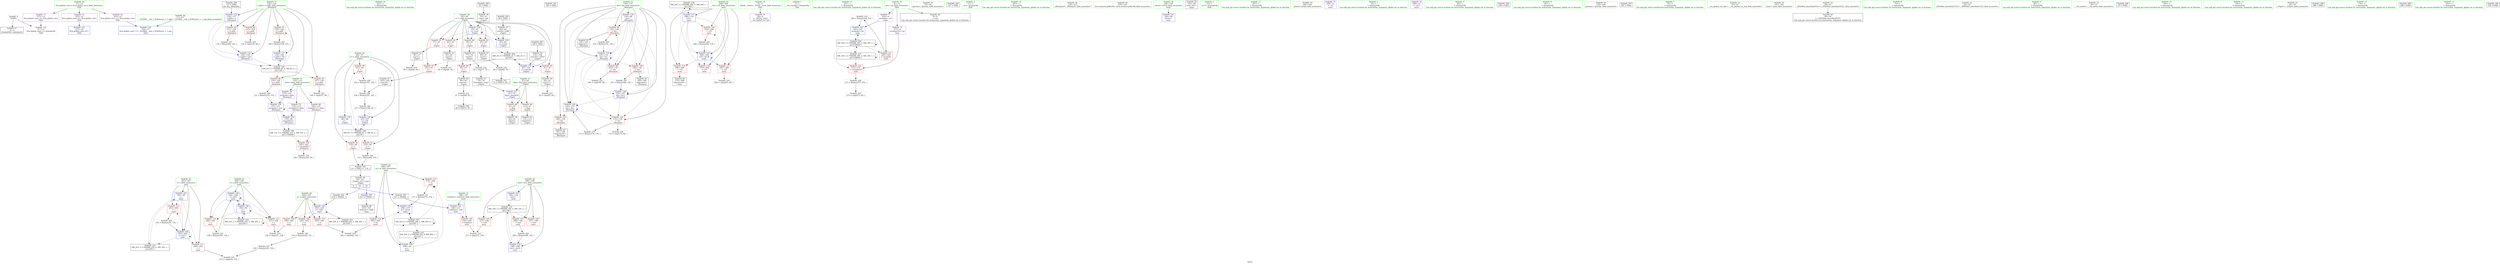digraph "SVFG" {
	label="SVFG";

	Node0x55d2fa0f81d0 [shape=record,color=grey,label="{NodeID: 0\nNullPtr}"];
	Node0x55d2fa0f81d0 -> Node0x55d2fa114cb0[style=solid];
	Node0x55d2fa0f81d0 -> Node0x55d2fa11adb0[style=solid];
	Node0x55d2fa115690 [shape=record,color=red,label="{NodeID: 97\n159\<--128\n\<--x.addr\n_Z6outputi\n}"];
	Node0x55d2fa115690 -> Node0x55d2fa1217c0[style=solid];
	Node0x55d2fa113350 [shape=record,color=green,label="{NodeID: 14\n223\<--1\n\<--dummyObj\nCan only get source location for instruction, argument, global var or function.}"];
	Node0x55d2fa118d90 [shape=record,color=grey,label="{NodeID: 194\n230 = Binary(229, 231, )\n}"];
	Node0x55d2fa118d90 -> Node0x55d2fa118c10[style=solid];
	Node0x55d2fa1151d0 [shape=record,color=red,label="{NodeID: 111\n228\<--202\n\<--i\nmain\n}"];
	Node0x55d2fa1151d0 -> Node0x55d2fa1226c0[style=solid];
	Node0x55d2fa113cb0 [shape=record,color=green,label="{NodeID: 28\n49\<--50\nx\<--x_field_insensitive\n_Z3getv\n}"];
	Node0x55d2fa113cb0 -> Node0x55d2fa1180e0[style=solid];
	Node0x55d2fa113cb0 -> Node0x55d2fa1181b0[style=solid];
	Node0x55d2fa113cb0 -> Node0x55d2fa118280[style=solid];
	Node0x55d2fa113cb0 -> Node0x55d2fa11b120[style=solid];
	Node0x55d2fa113cb0 -> Node0x55d2fa11b1f0[style=solid];
	Node0x55d2fa140e00 [shape=record,color=black,label="{NodeID: 291\n185 = PHI()\n}"];
	Node0x55d2fa121c40 [shape=record,color=grey,label="{NodeID: 208\n102 = Binary(101, 103, )\n}"];
	Node0x55d2fa121c40 -> Node0x55d2fa121940[style=solid];
	Node0x55d2fa11adb0 [shape=record,color=blue, style = dotted,label="{NodeID: 125\n317\<--3\nllvm.global_ctors_2\<--dummyVal\nGlob }"];
	Node0x55d2fa114810 [shape=record,color=green,label="{NodeID: 42\n206\<--207\nm\<--m_field_insensitive\nmain\n}"];
	Node0x55d2fa114810 -> Node0x55d2fa11a5e0[style=solid];
	Node0x55d2fa114810 -> Node0x55d2fa11a670[style=solid];
	Node0x55d2fa114810 -> Node0x55d2fa11c230[style=solid];
	Node0x55d2fa114810 -> Node0x55d2fa11c3d0[style=solid];
	Node0x55d2fa123140 [shape=record,color=grey,label="{NodeID: 222\n164 = cmp(163, 89, )\n}"];
	Node0x55d2fa11b940 [shape=record,color=blue,label="{NodeID: 139\n170\<--89\narrayidx5\<--\n_Z6outputi\n}"];
	Node0x55d2fa11b940 -> Node0x55d2fa12b300[style=dashed];
	Node0x55d2fa1164b0 [shape=record,color=black,label="{NodeID: 56\n82\<--81\ntobool\<--\n_Z3getv\n}"];
	Node0x55d2fa12d100 [shape=record,color=black,label="{NodeID: 236\nMR_28V_2 = PHI(MR_28V_4, MR_28V_1, )\npts\{209 \}\n}"];
	Node0x55d2fa12d100 -> Node0x55d2fa11c300[style=dashed];
	Node0x55d2fa11c4a0 [shape=record,color=blue,label="{NodeID: 153\n208\<--294\ni14\<--inc28\nmain\n}"];
	Node0x55d2fa11c4a0 -> Node0x55d2fa11a700[style=dashed];
	Node0x55d2fa11c4a0 -> Node0x55d2fa11a7d0[style=dashed];
	Node0x55d2fa11c4a0 -> Node0x55d2fa11a8a0[style=dashed];
	Node0x55d2fa11c4a0 -> Node0x55d2fa11a970[style=dashed];
	Node0x55d2fa11c4a0 -> Node0x55d2fa11c4a0[style=dashed];
	Node0x55d2fa11c4a0 -> Node0x55d2fa12d100[style=dashed];
	Node0x55d2fa117010 [shape=record,color=purple,label="{NodeID: 70\n26\<--4\n\<--_ZStL8__ioinit\n__cxx_global_var_init\n}"];
	Node0x55d2fa117c00 [shape=record,color=red,label="{NodeID: 84\n76\<--45\n\<--c\n_Z3getv\n}"];
	Node0x55d2fa117c00 -> Node0x55d2fa116310[style=solid];
	Node0x55d2fa0f8d10 [shape=record,color=green,label="{NodeID: 1\n7\<--1\n__dso_handle\<--dummyObj\nGlob }"];
	Node0x55d2fa115760 [shape=record,color=red,label="{NodeID: 98\n152\<--130\n\<--len\n_Z6outputi\n}"];
	Node0x55d2fa115760 -> Node0x55d2fa116c00[style=solid];
	Node0x55d2fa115760 -> Node0x55d2fa121040[style=solid];
	Node0x55d2fa1133e0 [shape=record,color=green,label="{NodeID: 15\n231\<--1\n\<--dummyObj\nCan only get source location for instruction, argument, global var or function.}"];
	Node0x55d2fa118f10 [shape=record,color=grey,label="{NodeID: 195\n245 = Binary(244, 154, )\n}"];
	Node0x55d2fa118f10 -> Node0x55d2fa11bfc0[style=solid];
	Node0x55d2fa1152a0 [shape=record,color=red,label="{NodeID: 112\n253\<--202\n\<--i\nmain\n}"];
	Node0x55d2fa1152a0 -> Node0x55d2fa1214c0[style=solid];
	Node0x55d2fa113d80 [shape=record,color=green,label="{NodeID: 29\n53\<--54\ngetchar\<--getchar_field_insensitive\n}"];
	Node0x55d2fa140f00 [shape=record,color=black,label="{NodeID: 292\n187 = PHI()\n}"];
	Node0x55d2fa121dc0 [shape=record,color=grey,label="{NodeID: 209\n273 = Binary(272, 154, )\n}"];
	Node0x55d2fa121dc0 -> Node0x55d2fa1232c0[style=solid];
	Node0x55d2fa11aeb0 [shape=record,color=blue,label="{NodeID: 126\n45\<--55\nc\<--conv\n_Z3getv\n}"];
	Node0x55d2fa11aeb0 -> Node0x55d2fa117990[style=dashed];
	Node0x55d2fa11aeb0 -> Node0x55d2fa117a60[style=dashed];
	Node0x55d2fa11aeb0 -> Node0x55d2fa117b30[style=dashed];
	Node0x55d2fa11aeb0 -> Node0x55d2fa117c00[style=dashed];
	Node0x55d2fa11aeb0 -> Node0x55d2fa11aeb0[style=dashed];
	Node0x55d2fa11aeb0 -> Node0x55d2fa11b050[style=dashed];
	Node0x55d2fa11aeb0 -> Node0x55d2fa131600[style=dashed];
	Node0x55d2fa1148e0 [shape=record,color=green,label="{NodeID: 43\n208\<--209\ni14\<--i14_field_insensitive\nmain\n}"];
	Node0x55d2fa1148e0 -> Node0x55d2fa11a700[style=solid];
	Node0x55d2fa1148e0 -> Node0x55d2fa11a7d0[style=solid];
	Node0x55d2fa1148e0 -> Node0x55d2fa11a8a0[style=solid];
	Node0x55d2fa1148e0 -> Node0x55d2fa11a970[style=solid];
	Node0x55d2fa1148e0 -> Node0x55d2fa11c300[style=solid];
	Node0x55d2fa1148e0 -> Node0x55d2fa11c4a0[style=solid];
	Node0x55d2fa1232c0 [shape=record,color=grey,label="{NodeID: 223\n274 = cmp(273, 89, )\n}"];
	Node0x55d2fa11ba10 [shape=record,color=blue,label="{NodeID: 140\n130\<--175\nlen\<--dec\n_Z6outputi\n}"];
	Node0x55d2fa11ba10 -> Node0x55d2fa1159d0[style=dashed];
	Node0x55d2fa11ba10 -> Node0x55d2fa115aa0[style=dashed];
	Node0x55d2fa11ba10 -> Node0x55d2fa11ba10[style=dashed];
	Node0x55d2fa116580 [shape=record,color=black,label="{NodeID: 57\n85\<--84\nconv9\<--call8\n_Z3getv\n}"];
	Node0x55d2fa116580 -> Node0x55d2fa11b050[style=solid];
	Node0x55d2fa12d600 [shape=record,color=black,label="{NodeID: 237\nMR_30V_2 = PHI(MR_30V_3, MR_30V_1, )\npts\{100000 \}\n}"];
	Node0x55d2fa12d600 -> Node0x55d2fa11ab10[style=dashed];
	Node0x55d2fa12d600 -> Node0x55d2fa12d600[style=dashed];
	Node0x55d2fa12d600 -> Node0x55d2fa130300[style=dashed];
	Node0x55d2fa11c570 [shape=record,color=blue,label="{NodeID: 154\n198\<--299\ntest\<--inc31\nmain\n}"];
	Node0x55d2fa11c570 -> Node0x55d2fa12b800[style=dashed];
	Node0x55d2fa1170e0 [shape=record,color=purple,label="{NodeID: 71\n243\<--8\narrayidx\<--cnt\nmain\n}"];
	Node0x55d2fa1170e0 -> Node0x55d2fa11aa40[style=solid];
	Node0x55d2fa1170e0 -> Node0x55d2fa11bfc0[style=solid];
	Node0x55d2fa117cd0 [shape=record,color=red,label="{NodeID: 85\n91\<--45\n\<--c\n_Z3getv\n}"];
	Node0x55d2fa117cd0 -> Node0x55d2fa116720[style=solid];
	Node0x55d2fa0f8370 [shape=record,color=green,label="{NodeID: 2\n11\<--1\n.str\<--dummyObj\nGlob }"];
	Node0x55d2fa115830 [shape=record,color=red,label="{NodeID: 99\n163\<--130\n\<--len\n_Z6outputi\n}"];
	Node0x55d2fa115830 -> Node0x55d2fa123140[style=solid];
	Node0x55d2fa113470 [shape=record,color=green,label="{NodeID: 16\n267\<--1\n\<--dummyObj\nCan only get source location for instruction, argument, global var or function.}"];
	Node0x55d2fa119090 [shape=record,color=grey,label="{NodeID: 196\n117 = Binary(89, 116, )\n}"];
	Node0x55d2fa119090 -> Node0x55d2fa11e900[style=solid];
	Node0x55d2fa115370 [shape=record,color=red,label="{NodeID: 113\n237\<--204\n\<--j\nmain\n}"];
	Node0x55d2fa115370 -> Node0x55d2fa122540[style=solid];
	Node0x55d2fa113e50 [shape=record,color=green,label="{NodeID: 30\n124\<--125\n_Z6outputi\<--_Z6outputi_field_insensitive\n}"];
	Node0x55d2fa141000 [shape=record,color=black,label="{NodeID: 293\n211 = PHI(44, )\n}"];
	Node0x55d2fa141000 -> Node0x55d2fa11bbb0[style=solid];
	Node0x55d2fa121f40 [shape=record,color=grey,label="{NodeID: 210\n175 = Binary(174, 176, )\n}"];
	Node0x55d2fa121f40 -> Node0x55d2fa11ba10[style=solid];
	Node0x55d2fa11af80 [shape=record,color=blue,label="{NodeID: 127\n47\<--79\nflag\<--frombool\n_Z3getv\n}"];
	Node0x55d2fa11af80 -> Node0x55d2fa117f40[style=dashed];
	Node0x55d2fa11af80 -> Node0x55d2fa118010[style=dashed];
	Node0x55d2fa1149b0 [shape=record,color=green,label="{NodeID: 44\n224\<--225\nllvm.memset.p0i8.i64\<--llvm.memset.p0i8.i64_field_insensitive\n}"];
	Node0x55d2fa123440 [shape=record,color=grey,label="{NodeID: 224\n78 = cmp(77, 70, )\n}"];
	Node0x55d2fa123440 -> Node0x55d2fa1163e0[style=solid];
	Node0x55d2fa11bae0 [shape=record,color=blue,label="{NodeID: 141\n194\<--89\nretval\<--\nmain\n}"];
	Node0x55d2fa116650 [shape=record,color=black,label="{NodeID: 58\n193\<--89\nmain_ret\<--\nmain\n}"];
	Node0x55d2fa1171b0 [shape=record,color=purple,label="{NodeID: 72\n271\<--8\narrayidx19\<--cnt\nmain\n}"];
	Node0x55d2fa1171b0 -> Node0x55d2fa11ab10[style=solid];
	Node0x55d2fa117da0 [shape=record,color=red,label="{NodeID: 86\n95\<--45\n\<--c\n_Z3getv\n}"];
	Node0x55d2fa117da0 -> Node0x55d2fa1167f0[style=solid];
	Node0x55d2fa0f8590 [shape=record,color=green,label="{NodeID: 3\n13\<--1\n.str.1\<--dummyObj\nGlob }"];
	Node0x55d2fa115900 [shape=record,color=red,label="{NodeID: 100\n166\<--130\n\<--len\n_Z6outputi\n}"];
	Node0x55d2fa115900 -> Node0x55d2fa116cd0[style=solid];
	Node0x55d2fa115900 -> Node0x55d2fa121ac0[style=solid];
	Node0x55d2fa113500 [shape=record,color=green,label="{NodeID: 17\n287\<--1\n\<--dummyObj\nCan only get source location for instruction, argument, global var or function.}"];
	Node0x55d2fa119210 [shape=record,color=grey,label="{NodeID: 197\n142 = Binary(89, 141, )\n}"];
	Node0x55d2fa119210 -> Node0x55d2fa11b460[style=solid];
	Node0x55d2fa115440 [shape=record,color=red,label="{NodeID: 114\n248\<--204\n\<--j\nmain\n}"];
	Node0x55d2fa115440 -> Node0x55d2fa1211c0[style=solid];
	Node0x55d2fa113f20 [shape=record,color=green,label="{NodeID: 31\n128\<--129\nx.addr\<--x.addr_field_insensitive\n_Z6outputi\n}"];
	Node0x55d2fa113f20 -> Node0x55d2fa118350[style=solid];
	Node0x55d2fa113f20 -> Node0x55d2fa118420[style=solid];
	Node0x55d2fa113f20 -> Node0x55d2fa1184f0[style=solid];
	Node0x55d2fa113f20 -> Node0x55d2fa1155c0[style=solid];
	Node0x55d2fa113f20 -> Node0x55d2fa115690[style=solid];
	Node0x55d2fa113f20 -> Node0x55d2fa11b390[style=solid];
	Node0x55d2fa113f20 -> Node0x55d2fa11b460[style=solid];
	Node0x55d2fa113f20 -> Node0x55d2fa11b7a0[style=solid];
	Node0x55d2fa1411f0 [shape=record,color=black,label="{NodeID: 294\n219 = PHI(44, )\n}"];
	Node0x55d2fa1411f0 -> Node0x55d2fa11bd50[style=solid];
	Node0x55d2fa1220c0 [shape=record,color=grey,label="{NodeID: 211\n277 = Binary(276, 154, )\n}"];
	Node0x55d2fa1220c0 -> Node0x55d2fa11c3d0[style=solid];
	Node0x55d2fa11b050 [shape=record,color=blue,label="{NodeID: 128\n45\<--85\nc\<--conv9\n_Z3getv\n}"];
	Node0x55d2fa11b050 -> Node0x55d2fa131600[style=dashed];
	Node0x55d2fa114ab0 [shape=record,color=green,label="{NodeID: 45\n260\<--261\nprintf\<--printf_field_insensitive\n}"];
	Node0x55d2fa1235c0 [shape=record,color=grey,label="{NodeID: 225\n69 = cmp(68, 70, )\n}"];
	Node0x55d2fa1235c0 -> Node0x55d2fa11eea0[style=solid];
	Node0x55d2fa11bbb0 [shape=record,color=blue,label="{NodeID: 142\n196\<--211\ntotaltest\<--call\nmain\n}"];
	Node0x55d2fa11bbb0 -> Node0x55d2fa115c40[style=dashed];
	Node0x55d2fa116720 [shape=record,color=black,label="{NodeID: 59\n92\<--91\nconv11\<--\n_Z3getv\n}"];
	Node0x55d2fa116720 -> Node0x55d2fa1238c0[style=solid];
	Node0x55d2fa117280 [shape=record,color=purple,label="{NodeID: 73\n258\<--11\n\<--.str\nmain\n}"];
	Node0x55d2fa132a00 [shape=record,color=black,label="{NodeID: 253\nMR_26V_6 = PHI(MR_26V_5, MR_26V_4, )\npts\{207 \}\n}"];
	Node0x55d2fa132a00 -> Node0x55d2fa11a5e0[style=dashed];
	Node0x55d2fa132a00 -> Node0x55d2fa11c3d0[style=dashed];
	Node0x55d2fa132a00 -> Node0x55d2fa12cc00[style=dashed];
	Node0x55d2fa132a00 -> Node0x55d2fa132a00[style=dashed];
	Node0x55d2fa117e70 [shape=record,color=red,label="{NodeID: 87\n104\<--45\n\<--c\n_Z3getv\n}"];
	Node0x55d2fa117e70 -> Node0x55d2fa1168c0[style=solid];
	Node0x55d2fa10c010 [shape=record,color=green,label="{NodeID: 4\n16\<--1\n\<--dummyObj\nCan only get source location for instruction, argument, global var or function.}"];
	Node0x55d2fa1159d0 [shape=record,color=red,label="{NodeID: 101\n174\<--130\n\<--len\n_Z6outputi\n}"];
	Node0x55d2fa1159d0 -> Node0x55d2fa121f40[style=solid];
	Node0x55d2fa1159d0 -> Node0x55d2fa123740[style=solid];
	Node0x55d2fa113590 [shape=record,color=green,label="{NodeID: 18\n4\<--6\n_ZStL8__ioinit\<--_ZStL8__ioinit_field_insensitive\nGlob }"];
	Node0x55d2fa113590 -> Node0x55d2fa117010[style=solid];
	Node0x55d2fa119390 [shape=record,color=grey,label="{NodeID: 198\n107 = Binary(106, 60, )\n}"];
	Node0x55d2fa119390 -> Node0x55d2fa11b1f0[style=solid];
	Node0x55d2fa11a5e0 [shape=record,color=red,label="{NodeID: 115\n276\<--206\n\<--m\nmain\n}"];
	Node0x55d2fa11a5e0 -> Node0x55d2fa1220c0[style=solid];
	Node0x55d2fa113ff0 [shape=record,color=green,label="{NodeID: 32\n130\<--131\nlen\<--len_field_insensitive\n_Z6outputi\n}"];
	Node0x55d2fa113ff0 -> Node0x55d2fa115760[style=solid];
	Node0x55d2fa113ff0 -> Node0x55d2fa115830[style=solid];
	Node0x55d2fa113ff0 -> Node0x55d2fa115900[style=solid];
	Node0x55d2fa113ff0 -> Node0x55d2fa1159d0[style=solid];
	Node0x55d2fa113ff0 -> Node0x55d2fa115aa0[style=solid];
	Node0x55d2fa113ff0 -> Node0x55d2fa11b530[style=solid];
	Node0x55d2fa113ff0 -> Node0x55d2fa11b600[style=solid];
	Node0x55d2fa113ff0 -> Node0x55d2fa11b870[style=solid];
	Node0x55d2fa113ff0 -> Node0x55d2fa11ba10[style=solid];
	Node0x55d2fa1412f0 [shape=record,color=black,label="{NodeID: 295\n241 = PHI(44, )\n}"];
	Node0x55d2fa1412f0 -> Node0x55d2fa116e70[style=solid];
	Node0x55d2fa122240 [shape=record,color=grey,label="{NodeID: 212\n97 = cmp(96, 65, )\n}"];
	Node0x55d2fa122240 -> Node0x55d2fa11e360[style=solid];
	Node0x55d2fa11b120 [shape=record,color=blue,label="{NodeID: 129\n49\<--89\nx\<--\n_Z3getv\n}"];
	Node0x55d2fa11b120 -> Node0x55d2fa131100[style=dashed];
	Node0x55d2fa114bb0 [shape=record,color=green,label="{NodeID: 46\n17\<--311\n_GLOBAL__sub_I_ACMonster_1_1.cpp\<--_GLOBAL__sub_I_ACMonster_1_1.cpp_field_insensitive\n}"];
	Node0x55d2fa114bb0 -> Node0x55d2fa11acb0[style=solid];
	Node0x55d2fa123740 [shape=record,color=grey,label="{NodeID: 226\n178 = cmp(174, 89, )\n}"];
	Node0x55d2fa11bc80 [shape=record,color=blue,label="{NodeID: 143\n198\<--154\ntest\<--\nmain\n}"];
	Node0x55d2fa11bc80 -> Node0x55d2fa12b800[style=dashed];
	Node0x55d2fa1167f0 [shape=record,color=black,label="{NodeID: 60\n96\<--95\nconv14\<--\n_Z3getv\n}"];
	Node0x55d2fa1167f0 -> Node0x55d2fa122240[style=solid];
	Node0x55d2fa117350 [shape=record,color=purple,label="{NodeID: 74\n280\<--13\n\<--.str.1\nmain\n}"];
	Node0x55d2fa117f40 [shape=record,color=red,label="{NodeID: 88\n81\<--47\n\<--flag\n_Z3getv\n}"];
	Node0x55d2fa117f40 -> Node0x55d2fa1164b0[style=solid];
	Node0x55d2fa10c0a0 [shape=record,color=green,label="{NodeID: 5\n60\<--1\n\<--dummyObj\nCan only get source location for instruction, argument, global var or function.}"];
	Node0x55d2fa115aa0 [shape=record,color=red,label="{NodeID: 102\n180\<--130\n\<--len\n_Z6outputi\n}"];
	Node0x55d2fa115aa0 -> Node0x55d2fa116da0[style=solid];
	Node0x55d2fa113620 [shape=record,color=green,label="{NodeID: 19\n8\<--10\ncnt\<--cnt_field_insensitive\nGlob }"];
	Node0x55d2fa113620 -> Node0x55d2fa115dd0[style=solid];
	Node0x55d2fa113620 -> Node0x55d2fa1170e0[style=solid];
	Node0x55d2fa113620 -> Node0x55d2fa1171b0[style=solid];
	Node0x55d2fa119510 [shape=record,color=grey,label="{NodeID: 199\n151 = Binary(150, 103, )\n}"];
	Node0x55d2fa119510 -> Node0x55d2fa11b6d0[style=solid];
	Node0x55d2fa11a670 [shape=record,color=red,label="{NodeID: 116\n282\<--206\n\<--m\nmain\n}"];
	Node0x55d2fa11a670 -> Node0x55d2fa122cc0[style=solid];
	Node0x55d2fa1140c0 [shape=record,color=green,label="{NodeID: 33\n132\<--133\ndata\<--data_field_insensitive\n_Z6outputi\n}"];
	Node0x55d2fa1140c0 -> Node0x55d2fa117720[style=solid];
	Node0x55d2fa1140c0 -> Node0x55d2fa1177f0[style=solid];
	Node0x55d2fa1140c0 -> Node0x55d2fa1178c0[style=solid];
	Node0x55d2fa1413f0 [shape=record,color=black,label="{NodeID: 296\n259 = PHI()\n}"];
	Node0x55d2fa1223c0 [shape=record,color=grey,label="{NodeID: 213\n217 = cmp(215, 216, )\n}"];
	Node0x55d2fa11b1f0 [shape=record,color=blue,label="{NodeID: 130\n49\<--107\nx\<--sub\n_Z3getv\n}"];
	Node0x55d2fa11b1f0 -> Node0x55d2fa131100[style=dashed];
	Node0x55d2fa114cb0 [shape=record,color=black,label="{NodeID: 47\n2\<--3\ndummyVal\<--dummyVal\n}"];
	Node0x55d2fa1238c0 [shape=record,color=grey,label="{NodeID: 227\n93 = cmp(92, 60, )\n}"];
	Node0x55d2fa11bd50 [shape=record,color=blue,label="{NodeID: 144\n200\<--219\nn\<--call1\nmain\n}"];
	Node0x55d2fa11bd50 -> Node0x55d2fa114f60[style=dashed];
	Node0x55d2fa11bd50 -> Node0x55d2fa115030[style=dashed];
	Node0x55d2fa11bd50 -> Node0x55d2fa115100[style=dashed];
	Node0x55d2fa11bd50 -> Node0x55d2fa12bd00[style=dashed];
	Node0x55d2fa1168c0 [shape=record,color=black,label="{NodeID: 61\n105\<--104\nconv18\<--\n_Z3getv\n}"];
	Node0x55d2fa1168c0 -> Node0x55d2fa121940[style=solid];
	Node0x55d2fa12ea00 [shape=record,color=black,label="{NodeID: 241\nMR_8V_5 = PHI(MR_8V_6, MR_8V_4, )\npts\{129 \}\n}"];
	Node0x55d2fa12ea00 -> Node0x55d2fa1184f0[style=dashed];
	Node0x55d2fa12ea00 -> Node0x55d2fa1155c0[style=dashed];
	Node0x55d2fa12ea00 -> Node0x55d2fa115690[style=dashed];
	Node0x55d2fa12ea00 -> Node0x55d2fa11b7a0[style=dashed];
	Node0x55d2fa117420 [shape=record,color=purple,label="{NodeID: 75\n315\<--15\nllvm.global_ctors_0\<--llvm.global_ctors\nGlob }"];
	Node0x55d2fa117420 -> Node0x55d2fa11abe0[style=solid];
	Node0x55d2fa118010 [shape=record,color=red,label="{NodeID: 89\n113\<--47\n\<--flag\n_Z3getv\n}"];
	Node0x55d2fa118010 -> Node0x55d2fa116a60[style=solid];
	Node0x55d2fa10cfa0 [shape=record,color=green,label="{NodeID: 6\n65\<--1\n\<--dummyObj\nCan only get source location for instruction, argument, global var or function.}"];
	Node0x55d2fa115b70 [shape=record,color=red,label="{NodeID: 103\n183\<--182\n\<--arrayidx11\n_Z6outputi\n}"];
	Node0x55d2fa115b70 -> Node0x55d2fa118a90[style=solid];
	Node0x55d2fa1136b0 [shape=record,color=green,label="{NodeID: 20\n15\<--19\nllvm.global_ctors\<--llvm.global_ctors_field_insensitive\nGlob }"];
	Node0x55d2fa1136b0 -> Node0x55d2fa117420[style=solid];
	Node0x55d2fa1136b0 -> Node0x55d2fa117520[style=solid];
	Node0x55d2fa1136b0 -> Node0x55d2fa117620[style=solid];
	Node0x55d2fa121040 [shape=record,color=grey,label="{NodeID: 200\n153 = Binary(152, 154, )\n}"];
	Node0x55d2fa121040 -> Node0x55d2fa11b600[style=solid];
	Node0x55d2fa11a700 [shape=record,color=red,label="{NodeID: 117\n265\<--208\n\<--i14\nmain\n}"];
	Node0x55d2fa11a700 -> Node0x55d2fa122e40[style=solid];
	Node0x55d2fa114190 [shape=record,color=green,label="{NodeID: 34\n139\<--140\nputchar\<--putchar_field_insensitive\n}"];
	Node0x55d2fa1414c0 [shape=record,color=black,label="{NodeID: 297\n281 = PHI()\n}"];
	Node0x55d2fa122540 [shape=record,color=grey,label="{NodeID: 214\n239 = cmp(237, 238, )\n}"];
	Node0x55d2fa11b2c0 [shape=record,color=blue,label="{NodeID: 131\n45\<--110\nc\<--conv20\n_Z3getv\n}"];
	Node0x55d2fa11b2c0 -> Node0x55d2fa131600[style=dashed];
	Node0x55d2fa115dd0 [shape=record,color=black,label="{NodeID: 48\n9\<--8\n\<--cnt\nCan only get source location for instruction, argument, global var or function.}"];
	Node0x55d2fa11be20 [shape=record,color=blue,label="{NodeID: 145\n202\<--89\ni\<--\nmain\n}"];
	Node0x55d2fa11be20 -> Node0x55d2fa1151d0[style=dashed];
	Node0x55d2fa11be20 -> Node0x55d2fa1152a0[style=dashed];
	Node0x55d2fa11be20 -> Node0x55d2fa11c160[style=dashed];
	Node0x55d2fa11be20 -> Node0x55d2fa12c200[style=dashed];
	Node0x55d2fa116990 [shape=record,color=black,label="{NodeID: 62\n110\<--109\nconv20\<--call19\n_Z3getv\n}"];
	Node0x55d2fa116990 -> Node0x55d2fa11b2c0[style=solid];
	Node0x55d2fa117520 [shape=record,color=purple,label="{NodeID: 76\n316\<--15\nllvm.global_ctors_1\<--llvm.global_ctors\nGlob }"];
	Node0x55d2fa117520 -> Node0x55d2fa11acb0[style=solid];
	Node0x55d2fa1180e0 [shape=record,color=red,label="{NodeID: 90\n101\<--49\n\<--x\n_Z3getv\n}"];
	Node0x55d2fa1180e0 -> Node0x55d2fa121c40[style=solid];
	Node0x55d2fa10d030 [shape=record,color=green,label="{NodeID: 7\n70\<--1\n\<--dummyObj\nCan only get source location for instruction, argument, global var or function.}"];
	Node0x55d2fa115c40 [shape=record,color=red,label="{NodeID: 104\n216\<--196\n\<--totaltest\nmain\n}"];
	Node0x55d2fa115c40 -> Node0x55d2fa1223c0[style=solid];
	Node0x55d2fa113740 [shape=record,color=green,label="{NodeID: 21\n20\<--21\n__cxx_global_var_init\<--__cxx_global_var_init_field_insensitive\n}"];
	Node0x55d2fa13fff0 [shape=record,color=black,label="{NodeID: 284\n52 = PHI()\n}"];
	Node0x55d2fa13fff0 -> Node0x55d2fa115fd0[style=solid];
	Node0x55d2fa1211c0 [shape=record,color=grey,label="{NodeID: 201\n249 = Binary(248, 154, )\n}"];
	Node0x55d2fa1211c0 -> Node0x55d2fa11c090[style=solid];
	Node0x55d2fa11a7d0 [shape=record,color=red,label="{NodeID: 118\n269\<--208\n\<--i14\nmain\n}"];
	Node0x55d2fa11a7d0 -> Node0x55d2fa116f40[style=solid];
	Node0x55d2fa114260 [shape=record,color=green,label="{NodeID: 35\n191\<--192\nmain\<--main_field_insensitive\n}"];
	Node0x55d2fa141590 [shape=record,color=black,label="{NodeID: 298\n127 = PHI()\n0th arg _Z6outputi }"];
	Node0x55d2fa141590 -> Node0x55d2fa11b390[style=solid];
	Node0x55d2fa1226c0 [shape=record,color=grey,label="{NodeID: 215\n233 = cmp(228, 232, )\n}"];
	Node0x55d2fa11b390 [shape=record,color=blue,label="{NodeID: 132\n128\<--127\nx.addr\<--x\n_Z6outputi\n}"];
	Node0x55d2fa11b390 -> Node0x55d2fa118350[style=dashed];
	Node0x55d2fa11b390 -> Node0x55d2fa118420[style=dashed];
	Node0x55d2fa11b390 -> Node0x55d2fa11b460[style=dashed];
	Node0x55d2fa11b390 -> Node0x55d2fa12ea00[style=dashed];
	Node0x55d2fa115ed0 [shape=record,color=black,label="{NodeID: 49\n28\<--29\n\<--_ZNSt8ios_base4InitD1Ev\nCan only get source location for instruction, argument, global var or function.}"];
	Node0x55d2fa11bef0 [shape=record,color=blue,label="{NodeID: 146\n204\<--89\nj\<--\nmain\n}"];
	Node0x55d2fa11bef0 -> Node0x55d2fa115370[style=dashed];
	Node0x55d2fa11bef0 -> Node0x55d2fa115440[style=dashed];
	Node0x55d2fa11bef0 -> Node0x55d2fa11bef0[style=dashed];
	Node0x55d2fa11bef0 -> Node0x55d2fa11c090[style=dashed];
	Node0x55d2fa11bef0 -> Node0x55d2fa12c700[style=dashed];
	Node0x55d2fa116a60 [shape=record,color=black,label="{NodeID: 63\n114\<--113\ntobool22\<--\n_Z3getv\n}"];
	Node0x55d2fa117620 [shape=record,color=purple,label="{NodeID: 77\n317\<--15\nllvm.global_ctors_2\<--llvm.global_ctors\nGlob }"];
	Node0x55d2fa117620 -> Node0x55d2fa11adb0[style=solid];
	Node0x55d2fa1181b0 [shape=record,color=red,label="{NodeID: 91\n116\<--49\n\<--x\n_Z3getv\n}"];
	Node0x55d2fa1181b0 -> Node0x55d2fa119090[style=solid];
	Node0x55d2fa10d0c0 [shape=record,color=green,label="{NodeID: 8\n73\<--1\n\<--dummyObj\nCan only get source location for instruction, argument, global var or function.}"];
	Node0x55d2fa115d10 [shape=record,color=red,label="{NodeID: 105\n215\<--198\n\<--test\nmain\n}"];
	Node0x55d2fa115d10 -> Node0x55d2fa1223c0[style=solid];
	Node0x55d2fa1137d0 [shape=record,color=green,label="{NodeID: 22\n24\<--25\n_ZNSt8ios_base4InitC1Ev\<--_ZNSt8ios_base4InitC1Ev_field_insensitive\n}"];
	Node0x55d2fa140860 [shape=record,color=black,label="{NodeID: 285\n84 = PHI()\n}"];
	Node0x55d2fa140860 -> Node0x55d2fa116580[style=solid];
	Node0x55d2fa121340 [shape=record,color=grey,label="{NodeID: 202\n294 = Binary(293, 154, )\n}"];
	Node0x55d2fa121340 -> Node0x55d2fa11c4a0[style=solid];
	Node0x55d2fa11a8a0 [shape=record,color=red,label="{NodeID: 119\n279\<--208\n\<--i14\nmain\n}"];
	Node0x55d2fa114330 [shape=record,color=green,label="{NodeID: 36\n194\<--195\nretval\<--retval_field_insensitive\nmain\n}"];
	Node0x55d2fa114330 -> Node0x55d2fa11bae0[style=solid];
	Node0x55d2fa122840 [shape=record,color=grey,label="{NodeID: 216\n136 = cmp(135, 89, )\n}"];
	Node0x55d2fa11b460 [shape=record,color=blue,label="{NodeID: 133\n128\<--142\nx.addr\<--sub\n_Z6outputi\n}"];
	Node0x55d2fa11b460 -> Node0x55d2fa12ea00[style=dashed];
	Node0x55d2fa115fd0 [shape=record,color=black,label="{NodeID: 50\n55\<--52\nconv\<--call\n_Z3getv\n}"];
	Node0x55d2fa115fd0 -> Node0x55d2fa11aeb0[style=solid];
	Node0x55d2fa12b300 [shape=record,color=black,label="{NodeID: 230\nMR_12V_4 = PHI(MR_12V_5, MR_12V_2, )\npts\{1330000 \}\n}"];
	Node0x55d2fa12b300 -> Node0x55d2fa115b70[style=dashed];
	Node0x55d2fa11bfc0 [shape=record,color=blue,label="{NodeID: 147\n243\<--245\narrayidx\<--inc\nmain\n}"];
	Node0x55d2fa11bfc0 -> Node0x55d2fa130300[style=dashed];
	Node0x55d2fa116b30 [shape=record,color=black,label="{NodeID: 64\n44\<--121\n_Z3getv_ret\<--cond\n_Z3getv\n|{<s0>9|<s1>10|<s2>12}}"];
	Node0x55d2fa116b30:s0 -> Node0x55d2fa141000[style=solid,color=blue];
	Node0x55d2fa116b30:s1 -> Node0x55d2fa1411f0[style=solid,color=blue];
	Node0x55d2fa116b30:s2 -> Node0x55d2fa1412f0[style=solid,color=blue];
	Node0x55d2fa117720 [shape=record,color=purple,label="{NodeID: 78\n157\<--132\narrayidx\<--data\n_Z6outputi\n}"];
	Node0x55d2fa117720 -> Node0x55d2fa11b6d0[style=solid];
	Node0x55d2fa118280 [shape=record,color=red,label="{NodeID: 92\n119\<--49\n\<--x\n_Z3getv\n}"];
	Node0x55d2fa118280 -> Node0x55d2fa11e900[style=solid];
	Node0x55d2fa113080 [shape=record,color=green,label="{NodeID: 9\n89\<--1\n\<--dummyObj\nCan only get source location for instruction, argument, global var or function.}"];
	Node0x55d2fa11e360 [shape=record,color=black,label="{NodeID: 189\n99 = PHI(73, 97, )\n}"];
	Node0x55d2fa114dc0 [shape=record,color=red,label="{NodeID: 106\n257\<--198\n\<--test\nmain\n}"];
	Node0x55d2fa1138a0 [shape=record,color=green,label="{NodeID: 23\n30\<--31\n__cxa_atexit\<--__cxa_atexit_field_insensitive\n}"];
	Node0x55d2fa140960 [shape=record,color=black,label="{NodeID: 286\n27 = PHI()\n}"];
	Node0x55d2fa1214c0 [shape=record,color=grey,label="{NodeID: 203\n254 = Binary(253, 154, )\n}"];
	Node0x55d2fa1214c0 -> Node0x55d2fa11c160[style=solid];
	Node0x55d2fa11a970 [shape=record,color=red,label="{NodeID: 120\n293\<--208\n\<--i14\nmain\n}"];
	Node0x55d2fa11a970 -> Node0x55d2fa121340[style=solid];
	Node0x55d2fa114400 [shape=record,color=green,label="{NodeID: 37\n196\<--197\ntotaltest\<--totaltest_field_insensitive\nmain\n}"];
	Node0x55d2fa114400 -> Node0x55d2fa115c40[style=solid];
	Node0x55d2fa114400 -> Node0x55d2fa11bbb0[style=solid];
	Node0x55d2fa1229c0 [shape=record,color=grey,label="{NodeID: 217\n64 = cmp(63, 65, )\n}"];
	Node0x55d2fa11b530 [shape=record,color=blue,label="{NodeID: 134\n130\<--89\nlen\<--\n_Z6outputi\n}"];
	Node0x55d2fa11b530 -> Node0x55d2fa115760[style=dashed];
	Node0x55d2fa11b530 -> Node0x55d2fa115830[style=dashed];
	Node0x55d2fa11b530 -> Node0x55d2fa115900[style=dashed];
	Node0x55d2fa11b530 -> Node0x55d2fa1159d0[style=dashed];
	Node0x55d2fa11b530 -> Node0x55d2fa11b600[style=dashed];
	Node0x55d2fa11b530 -> Node0x55d2fa11b870[style=dashed];
	Node0x55d2fa11b530 -> Node0x55d2fa11ba10[style=dashed];
	Node0x55d2fa1160a0 [shape=record,color=black,label="{NodeID: 51\n58\<--57\nconv1\<--\n_Z3getv\n}"];
	Node0x55d2fa1160a0 -> Node0x55d2fa122b40[style=solid];
	Node0x55d2fa12b800 [shape=record,color=black,label="{NodeID: 231\nMR_18V_3 = PHI(MR_18V_4, MR_18V_2, )\npts\{199 \}\n}"];
	Node0x55d2fa12b800 -> Node0x55d2fa115d10[style=dashed];
	Node0x55d2fa12b800 -> Node0x55d2fa114dc0[style=dashed];
	Node0x55d2fa12b800 -> Node0x55d2fa114e90[style=dashed];
	Node0x55d2fa12b800 -> Node0x55d2fa11c570[style=dashed];
	Node0x55d2fa11c090 [shape=record,color=blue,label="{NodeID: 148\n204\<--249\nj\<--inc9\nmain\n}"];
	Node0x55d2fa11c090 -> Node0x55d2fa115370[style=dashed];
	Node0x55d2fa11c090 -> Node0x55d2fa115440[style=dashed];
	Node0x55d2fa11c090 -> Node0x55d2fa11bef0[style=dashed];
	Node0x55d2fa11c090 -> Node0x55d2fa11c090[style=dashed];
	Node0x55d2fa11c090 -> Node0x55d2fa12c700[style=dashed];
	Node0x55d2fa116c00 [shape=record,color=black,label="{NodeID: 65\n156\<--152\nidxprom\<--\n_Z6outputi\n}"];
	Node0x55d2fa1177f0 [shape=record,color=purple,label="{NodeID: 79\n170\<--132\narrayidx5\<--data\n_Z6outputi\n}"];
	Node0x55d2fa1177f0 -> Node0x55d2fa11b940[style=solid];
	Node0x55d2fa118350 [shape=record,color=red,label="{NodeID: 93\n135\<--128\n\<--x.addr\n_Z6outputi\n}"];
	Node0x55d2fa118350 -> Node0x55d2fa122840[style=solid];
	Node0x55d2fa113110 [shape=record,color=green,label="{NodeID: 10\n103\<--1\n\<--dummyObj\nCan only get source location for instruction, argument, global var or function.}"];
	Node0x55d2fa11e900 [shape=record,color=black,label="{NodeID: 190\n121 = PHI(117, 119, )\n}"];
	Node0x55d2fa11e900 -> Node0x55d2fa116b30[style=solid];
	Node0x55d2fa114e90 [shape=record,color=red,label="{NodeID: 107\n298\<--198\n\<--test\nmain\n}"];
	Node0x55d2fa114e90 -> Node0x55d2fa121640[style=solid];
	Node0x55d2fa113970 [shape=record,color=green,label="{NodeID: 24\n29\<--35\n_ZNSt8ios_base4InitD1Ev\<--_ZNSt8ios_base4InitD1Ev_field_insensitive\n}"];
	Node0x55d2fa113970 -> Node0x55d2fa115ed0[style=solid];
	Node0x55d2fa140a30 [shape=record,color=black,label="{NodeID: 287\n109 = PHI()\n}"];
	Node0x55d2fa140a30 -> Node0x55d2fa116990[style=solid];
	Node0x55d2fa121640 [shape=record,color=grey,label="{NodeID: 204\n299 = Binary(298, 154, )\n}"];
	Node0x55d2fa121640 -> Node0x55d2fa11c570[style=solid];
	Node0x55d2fa11aa40 [shape=record,color=red,label="{NodeID: 121\n244\<--243\n\<--arrayidx\nmain\n}"];
	Node0x55d2fa11aa40 -> Node0x55d2fa118f10[style=solid];
	Node0x55d2fa1144d0 [shape=record,color=green,label="{NodeID: 38\n198\<--199\ntest\<--test_field_insensitive\nmain\n}"];
	Node0x55d2fa1144d0 -> Node0x55d2fa115d10[style=solid];
	Node0x55d2fa1144d0 -> Node0x55d2fa114dc0[style=solid];
	Node0x55d2fa1144d0 -> Node0x55d2fa114e90[style=solid];
	Node0x55d2fa1144d0 -> Node0x55d2fa11bc80[style=solid];
	Node0x55d2fa1144d0 -> Node0x55d2fa11c570[style=solid];
	Node0x55d2fa122b40 [shape=record,color=grey,label="{NodeID: 218\n59 = cmp(58, 60, )\n}"];
	Node0x55d2fa11b600 [shape=record,color=blue,label="{NodeID: 135\n130\<--153\nlen\<--inc\n_Z6outputi\n}"];
	Node0x55d2fa11b600 -> Node0x55d2fa115760[style=dashed];
	Node0x55d2fa11b600 -> Node0x55d2fa115830[style=dashed];
	Node0x55d2fa11b600 -> Node0x55d2fa115900[style=dashed];
	Node0x55d2fa11b600 -> Node0x55d2fa1159d0[style=dashed];
	Node0x55d2fa11b600 -> Node0x55d2fa11b600[style=dashed];
	Node0x55d2fa11b600 -> Node0x55d2fa11b870[style=dashed];
	Node0x55d2fa11b600 -> Node0x55d2fa11ba10[style=dashed];
	Node0x55d2fa116170 [shape=record,color=black,label="{NodeID: 52\n63\<--62\nconv2\<--\n_Z3getv\n}"];
	Node0x55d2fa116170 -> Node0x55d2fa1229c0[style=solid];
	Node0x55d2fa12bd00 [shape=record,color=black,label="{NodeID: 232\nMR_20V_2 = PHI(MR_20V_3, MR_20V_1, )\npts\{201 \}\n}"];
	Node0x55d2fa12bd00 -> Node0x55d2fa11bd50[style=dashed];
	Node0x55d2fa11c160 [shape=record,color=blue,label="{NodeID: 149\n202\<--254\ni\<--inc11\nmain\n}"];
	Node0x55d2fa11c160 -> Node0x55d2fa1151d0[style=dashed];
	Node0x55d2fa11c160 -> Node0x55d2fa1152a0[style=dashed];
	Node0x55d2fa11c160 -> Node0x55d2fa11c160[style=dashed];
	Node0x55d2fa11c160 -> Node0x55d2fa12c200[style=dashed];
	Node0x55d2fa116cd0 [shape=record,color=black,label="{NodeID: 66\n169\<--166\nidxprom4\<--\n_Z6outputi\n}"];
	Node0x55d2fa130300 [shape=record,color=black,label="{NodeID: 246\nMR_30V_4 = PHI(MR_30V_5, MR_30V_3, )\npts\{100000 \}\n}"];
	Node0x55d2fa130300 -> Node0x55d2fa11aa40[style=dashed];
	Node0x55d2fa130300 -> Node0x55d2fa11ab10[style=dashed];
	Node0x55d2fa130300 -> Node0x55d2fa11bfc0[style=dashed];
	Node0x55d2fa130300 -> Node0x55d2fa12d600[style=dashed];
	Node0x55d2fa130300 -> Node0x55d2fa130300[style=dashed];
	Node0x55d2fa1178c0 [shape=record,color=purple,label="{NodeID: 80\n182\<--132\narrayidx11\<--data\n_Z6outputi\n}"];
	Node0x55d2fa1178c0 -> Node0x55d2fa115b70[style=solid];
	Node0x55d2fa118420 [shape=record,color=red,label="{NodeID: 94\n141\<--128\n\<--x.addr\n_Z6outputi\n}"];
	Node0x55d2fa118420 -> Node0x55d2fa119210[style=solid];
	Node0x55d2fa1131a0 [shape=record,color=green,label="{NodeID: 11\n154\<--1\n\<--dummyObj\nCan only get source location for instruction, argument, global var or function.}"];
	Node0x55d2fa11eea0 [shape=record,color=black,label="{NodeID: 191\n72 = PHI(73, 69, )\n}"];
	Node0x55d2fa114f60 [shape=record,color=red,label="{NodeID: 108\n229\<--200\n\<--n\nmain\n}"];
	Node0x55d2fa114f60 -> Node0x55d2fa118d90[style=solid];
	Node0x55d2fa113a40 [shape=record,color=green,label="{NodeID: 25\n42\<--43\n_Z3getv\<--_Z3getv_field_insensitive\n}"];
	Node0x55d2fa140b60 [shape=record,color=black,label="{NodeID: 288\n286 = PHI()\n}"];
	Node0x55d2fa1217c0 [shape=record,color=grey,label="{NodeID: 205\n160 = Binary(159, 103, )\n}"];
	Node0x55d2fa1217c0 -> Node0x55d2fa11b7a0[style=solid];
	Node0x55d2fa11ab10 [shape=record,color=red,label="{NodeID: 122\n272\<--271\n\<--arrayidx19\nmain\n}"];
	Node0x55d2fa11ab10 -> Node0x55d2fa121dc0[style=solid];
	Node0x55d2fa1145a0 [shape=record,color=green,label="{NodeID: 39\n200\<--201\nn\<--n_field_insensitive\nmain\n}"];
	Node0x55d2fa1145a0 -> Node0x55d2fa114f60[style=solid];
	Node0x55d2fa1145a0 -> Node0x55d2fa115030[style=solid];
	Node0x55d2fa1145a0 -> Node0x55d2fa115100[style=solid];
	Node0x55d2fa1145a0 -> Node0x55d2fa11bd50[style=solid];
	Node0x55d2fa122cc0 [shape=record,color=grey,label="{NodeID: 219\n284 = cmp(282, 283, )\n}"];
	Node0x55d2fa11b6d0 [shape=record,color=blue,label="{NodeID: 136\n157\<--151\narrayidx\<--rem\n_Z6outputi\n}"];
	Node0x55d2fa11b6d0 -> Node0x55d2fa11b6d0[style=dashed];
	Node0x55d2fa11b6d0 -> Node0x55d2fa11b940[style=dashed];
	Node0x55d2fa11b6d0 -> Node0x55d2fa12b300[style=dashed];
	Node0x55d2fa116240 [shape=record,color=black,label="{NodeID: 53\n68\<--67\nconv4\<--\n_Z3getv\n}"];
	Node0x55d2fa116240 -> Node0x55d2fa1235c0[style=solid];
	Node0x55d2fa12c200 [shape=record,color=black,label="{NodeID: 233\nMR_22V_2 = PHI(MR_22V_4, MR_22V_1, )\npts\{203 \}\n}"];
	Node0x55d2fa12c200 -> Node0x55d2fa11be20[style=dashed];
	Node0x55d2fa11c230 [shape=record,color=blue,label="{NodeID: 150\n206\<--89\nm\<--\nmain\n}"];
	Node0x55d2fa11c230 -> Node0x55d2fa11a5e0[style=dashed];
	Node0x55d2fa11c230 -> Node0x55d2fa11c3d0[style=dashed];
	Node0x55d2fa11c230 -> Node0x55d2fa12cc00[style=dashed];
	Node0x55d2fa11c230 -> Node0x55d2fa132a00[style=dashed];
	Node0x55d2fa116da0 [shape=record,color=black,label="{NodeID: 67\n181\<--180\nidxprom10\<--\n_Z6outputi\n}"];
	Node0x55d2fa117990 [shape=record,color=red,label="{NodeID: 81\n57\<--45\n\<--c\n_Z3getv\n}"];
	Node0x55d2fa117990 -> Node0x55d2fa1160a0[style=solid];
	Node0x55d2fa1184f0 [shape=record,color=red,label="{NodeID: 95\n147\<--128\n\<--x.addr\n_Z6outputi\n}"];
	Node0x55d2fa1184f0 -> Node0x55d2fa122fc0[style=solid];
	Node0x55d2fa113230 [shape=record,color=green,label="{NodeID: 12\n176\<--1\n\<--dummyObj\nCan only get source location for instruction, argument, global var or function.}"];
	Node0x55d2fa118a90 [shape=record,color=grey,label="{NodeID: 192\n184 = Binary(183, 60, )\n}"];
	Node0x55d2fa115030 [shape=record,color=red,label="{NodeID: 109\n238\<--200\n\<--n\nmain\n}"];
	Node0x55d2fa115030 -> Node0x55d2fa122540[style=solid];
	Node0x55d2fa113b10 [shape=record,color=green,label="{NodeID: 26\n45\<--46\nc\<--c_field_insensitive\n_Z3getv\n}"];
	Node0x55d2fa113b10 -> Node0x55d2fa117990[style=solid];
	Node0x55d2fa113b10 -> Node0x55d2fa117a60[style=solid];
	Node0x55d2fa113b10 -> Node0x55d2fa117b30[style=solid];
	Node0x55d2fa113b10 -> Node0x55d2fa117c00[style=solid];
	Node0x55d2fa113b10 -> Node0x55d2fa117cd0[style=solid];
	Node0x55d2fa113b10 -> Node0x55d2fa117da0[style=solid];
	Node0x55d2fa113b10 -> Node0x55d2fa117e70[style=solid];
	Node0x55d2fa113b10 -> Node0x55d2fa11aeb0[style=solid];
	Node0x55d2fa113b10 -> Node0x55d2fa11b050[style=solid];
	Node0x55d2fa113b10 -> Node0x55d2fa11b2c0[style=solid];
	Node0x55d2fa140c30 [shape=record,color=black,label="{NodeID: 289\n289 = PHI()\n}"];
	Node0x55d2fa121940 [shape=record,color=grey,label="{NodeID: 206\n106 = Binary(102, 105, )\n}"];
	Node0x55d2fa121940 -> Node0x55d2fa119390[style=solid];
	Node0x55d2fa11abe0 [shape=record,color=blue,label="{NodeID: 123\n315\<--16\nllvm.global_ctors_0\<--\nGlob }"];
	Node0x55d2fa114670 [shape=record,color=green,label="{NodeID: 40\n202\<--203\ni\<--i_field_insensitive\nmain\n}"];
	Node0x55d2fa114670 -> Node0x55d2fa1151d0[style=solid];
	Node0x55d2fa114670 -> Node0x55d2fa1152a0[style=solid];
	Node0x55d2fa114670 -> Node0x55d2fa11be20[style=solid];
	Node0x55d2fa114670 -> Node0x55d2fa11c160[style=solid];
	Node0x55d2fa122e40 [shape=record,color=grey,label="{NodeID: 220\n266 = cmp(265, 267, )\n}"];
	Node0x55d2fa11b7a0 [shape=record,color=blue,label="{NodeID: 137\n128\<--160\nx.addr\<--div\n_Z6outputi\n}"];
	Node0x55d2fa11b7a0 -> Node0x55d2fa12ea00[style=dashed];
	Node0x55d2fa116310 [shape=record,color=black,label="{NodeID: 54\n77\<--76\nconv6\<--\n_Z3getv\n}"];
	Node0x55d2fa116310 -> Node0x55d2fa123440[style=solid];
	Node0x55d2fa12c700 [shape=record,color=black,label="{NodeID: 234\nMR_24V_2 = PHI(MR_24V_3, MR_24V_1, )\npts\{205 \}\n}"];
	Node0x55d2fa12c700 -> Node0x55d2fa11bef0[style=dashed];
	Node0x55d2fa12c700 -> Node0x55d2fa12c700[style=dashed];
	Node0x55d2fa11c300 [shape=record,color=blue,label="{NodeID: 151\n208\<--154\ni14\<--\nmain\n}"];
	Node0x55d2fa11c300 -> Node0x55d2fa11a700[style=dashed];
	Node0x55d2fa11c300 -> Node0x55d2fa11a7d0[style=dashed];
	Node0x55d2fa11c300 -> Node0x55d2fa11a8a0[style=dashed];
	Node0x55d2fa11c300 -> Node0x55d2fa11a970[style=dashed];
	Node0x55d2fa11c300 -> Node0x55d2fa11c4a0[style=dashed];
	Node0x55d2fa11c300 -> Node0x55d2fa12d100[style=dashed];
	Node0x55d2fa116e70 [shape=record,color=black,label="{NodeID: 68\n242\<--241\nidxprom\<--call8\nmain\n}"];
	Node0x55d2fa131100 [shape=record,color=black,label="{NodeID: 248\nMR_6V_3 = PHI(MR_6V_4, MR_6V_2, )\npts\{50 \}\n}"];
	Node0x55d2fa131100 -> Node0x55d2fa1180e0[style=dashed];
	Node0x55d2fa131100 -> Node0x55d2fa1181b0[style=dashed];
	Node0x55d2fa131100 -> Node0x55d2fa118280[style=dashed];
	Node0x55d2fa131100 -> Node0x55d2fa11b1f0[style=dashed];
	Node0x55d2fa117a60 [shape=record,color=red,label="{NodeID: 82\n62\<--45\n\<--c\n_Z3getv\n}"];
	Node0x55d2fa117a60 -> Node0x55d2fa116170[style=solid];
	Node0x55d2fa1155c0 [shape=record,color=red,label="{NodeID: 96\n150\<--128\n\<--x.addr\n_Z6outputi\n}"];
	Node0x55d2fa1155c0 -> Node0x55d2fa119510[style=solid];
	Node0x55d2fa1132c0 [shape=record,color=green,label="{NodeID: 13\n222\<--1\n\<--dummyObj\nCan only get source location for instruction, argument, global var or function.}"];
	Node0x55d2fa118c10 [shape=record,color=grey,label="{NodeID: 193\n232 = Binary(230, 154, )\n}"];
	Node0x55d2fa118c10 -> Node0x55d2fa1226c0[style=solid];
	Node0x55d2fa115100 [shape=record,color=red,label="{NodeID: 110\n283\<--200\n\<--n\nmain\n}"];
	Node0x55d2fa115100 -> Node0x55d2fa122cc0[style=solid];
	Node0x55d2fa113be0 [shape=record,color=green,label="{NodeID: 27\n47\<--48\nflag\<--flag_field_insensitive\n_Z3getv\n}"];
	Node0x55d2fa113be0 -> Node0x55d2fa117f40[style=solid];
	Node0x55d2fa113be0 -> Node0x55d2fa118010[style=solid];
	Node0x55d2fa113be0 -> Node0x55d2fa11af80[style=solid];
	Node0x55d2fa140d00 [shape=record,color=black,label="{NodeID: 290\n138 = PHI()\n}"];
	Node0x55d2fa121ac0 [shape=record,color=grey,label="{NodeID: 207\n167 = Binary(166, 154, )\n}"];
	Node0x55d2fa121ac0 -> Node0x55d2fa11b870[style=solid];
	Node0x55d2fa11acb0 [shape=record,color=blue,label="{NodeID: 124\n316\<--17\nllvm.global_ctors_1\<--_GLOBAL__sub_I_ACMonster_1_1.cpp\nGlob }"];
	Node0x55d2fa114740 [shape=record,color=green,label="{NodeID: 41\n204\<--205\nj\<--j_field_insensitive\nmain\n}"];
	Node0x55d2fa114740 -> Node0x55d2fa115370[style=solid];
	Node0x55d2fa114740 -> Node0x55d2fa115440[style=solid];
	Node0x55d2fa114740 -> Node0x55d2fa11bef0[style=solid];
	Node0x55d2fa114740 -> Node0x55d2fa11c090[style=solid];
	Node0x55d2fa122fc0 [shape=record,color=grey,label="{NodeID: 221\n148 = cmp(147, 89, )\n}"];
	Node0x55d2fa11b870 [shape=record,color=blue,label="{NodeID: 138\n130\<--167\nlen\<--inc3\n_Z6outputi\n}"];
	Node0x55d2fa11b870 -> Node0x55d2fa1159d0[style=dashed];
	Node0x55d2fa11b870 -> Node0x55d2fa11ba10[style=dashed];
	Node0x55d2fa1163e0 [shape=record,color=black,label="{NodeID: 55\n79\<--78\nfrombool\<--cmp7\n_Z3getv\n}"];
	Node0x55d2fa1163e0 -> Node0x55d2fa11af80[style=solid];
	Node0x55d2fa12cc00 [shape=record,color=black,label="{NodeID: 235\nMR_26V_2 = PHI(MR_26V_4, MR_26V_1, )\npts\{207 \}\n}"];
	Node0x55d2fa12cc00 -> Node0x55d2fa11c230[style=dashed];
	Node0x55d2fa11c3d0 [shape=record,color=blue,label="{NodeID: 152\n206\<--277\nm\<--inc20\nmain\n}"];
	Node0x55d2fa11c3d0 -> Node0x55d2fa11a670[style=dashed];
	Node0x55d2fa11c3d0 -> Node0x55d2fa132a00[style=dashed];
	Node0x55d2fa116f40 [shape=record,color=black,label="{NodeID: 69\n270\<--269\nidxprom18\<--\nmain\n}"];
	Node0x55d2fa131600 [shape=record,color=black,label="{NodeID: 249\nMR_2V_6 = PHI(MR_2V_7, MR_2V_5, )\npts\{46 \}\n}"];
	Node0x55d2fa131600 -> Node0x55d2fa117cd0[style=dashed];
	Node0x55d2fa131600 -> Node0x55d2fa117da0[style=dashed];
	Node0x55d2fa131600 -> Node0x55d2fa117e70[style=dashed];
	Node0x55d2fa131600 -> Node0x55d2fa11b2c0[style=dashed];
	Node0x55d2fa117b30 [shape=record,color=red,label="{NodeID: 83\n67\<--45\n\<--c\n_Z3getv\n}"];
	Node0x55d2fa117b30 -> Node0x55d2fa116240[style=solid];
}
